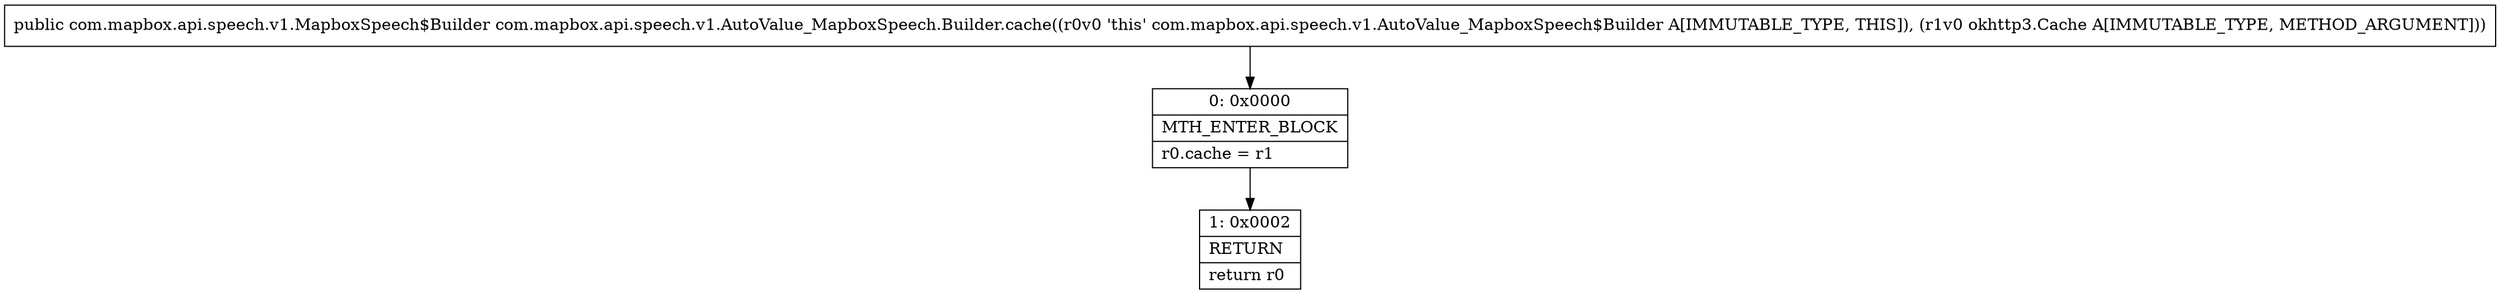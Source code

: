 digraph "CFG forcom.mapbox.api.speech.v1.AutoValue_MapboxSpeech.Builder.cache(Lokhttp3\/Cache;)Lcom\/mapbox\/api\/speech\/v1\/MapboxSpeech$Builder;" {
Node_0 [shape=record,label="{0\:\ 0x0000|MTH_ENTER_BLOCK\l|r0.cache = r1\l}"];
Node_1 [shape=record,label="{1\:\ 0x0002|RETURN\l|return r0\l}"];
MethodNode[shape=record,label="{public com.mapbox.api.speech.v1.MapboxSpeech$Builder com.mapbox.api.speech.v1.AutoValue_MapboxSpeech.Builder.cache((r0v0 'this' com.mapbox.api.speech.v1.AutoValue_MapboxSpeech$Builder A[IMMUTABLE_TYPE, THIS]), (r1v0 okhttp3.Cache A[IMMUTABLE_TYPE, METHOD_ARGUMENT])) }"];
MethodNode -> Node_0;
Node_0 -> Node_1;
}

